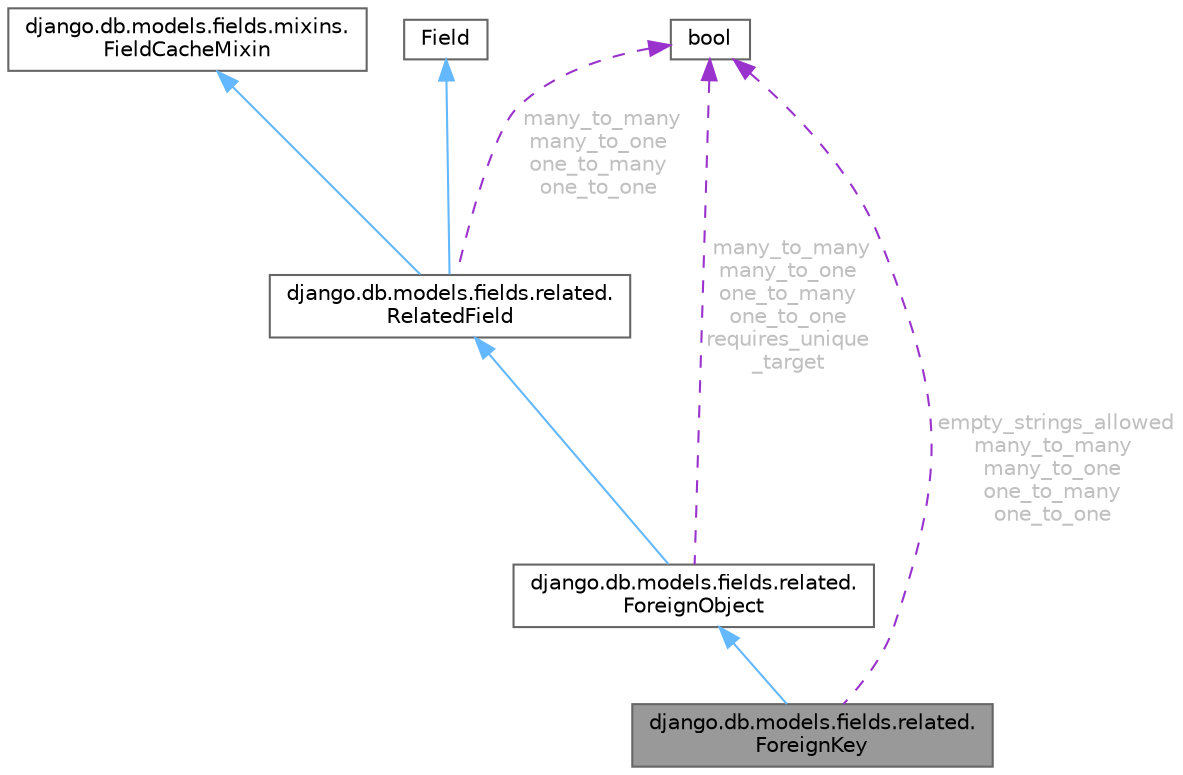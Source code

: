 digraph "django.db.models.fields.related.ForeignKey"
{
 // LATEX_PDF_SIZE
  bgcolor="transparent";
  edge [fontname=Helvetica,fontsize=10,labelfontname=Helvetica,labelfontsize=10];
  node [fontname=Helvetica,fontsize=10,shape=box,height=0.2,width=0.4];
  Node1 [id="Node000001",label="django.db.models.fields.related.\lForeignKey",height=0.2,width=0.4,color="gray40", fillcolor="grey60", style="filled", fontcolor="black",tooltip=" "];
  Node2 -> Node1 [id="edge8_Node000001_Node000002",dir="back",color="steelblue1",style="solid",tooltip=" "];
  Node2 [id="Node000002",label="django.db.models.fields.related.\lForeignObject",height=0.2,width=0.4,color="gray40", fillcolor="white", style="filled",URL="$classdjango_1_1db_1_1models_1_1fields_1_1related_1_1ForeignObject.html",tooltip=" "];
  Node3 -> Node2 [id="edge9_Node000002_Node000003",dir="back",color="steelblue1",style="solid",tooltip=" "];
  Node3 [id="Node000003",label="django.db.models.fields.related.\lRelatedField",height=0.2,width=0.4,color="gray40", fillcolor="white", style="filled",URL="$classdjango_1_1db_1_1models_1_1fields_1_1related_1_1RelatedField.html",tooltip=" "];
  Node4 -> Node3 [id="edge10_Node000003_Node000004",dir="back",color="steelblue1",style="solid",tooltip=" "];
  Node4 [id="Node000004",label="django.db.models.fields.mixins.\lFieldCacheMixin",height=0.2,width=0.4,color="gray40", fillcolor="white", style="filled",URL="$classdjango_1_1db_1_1models_1_1fields_1_1mixins_1_1FieldCacheMixin.html",tooltip=" "];
  Node5 -> Node3 [id="edge11_Node000003_Node000005",dir="back",color="steelblue1",style="solid",tooltip=" "];
  Node5 [id="Node000005",label="Field",height=0.2,width=0.4,color="gray40", fillcolor="white", style="filled",tooltip=" "];
  Node6 -> Node3 [id="edge12_Node000003_Node000006",dir="back",color="darkorchid3",style="dashed",tooltip=" ",label=" many_to_many\nmany_to_one\none_to_many\none_to_one",fontcolor="grey" ];
  Node6 [id="Node000006",label="bool",height=0.2,width=0.4,color="gray40", fillcolor="white", style="filled",tooltip=" "];
  Node6 -> Node2 [id="edge13_Node000002_Node000006",dir="back",color="darkorchid3",style="dashed",tooltip=" ",label=" many_to_many\nmany_to_one\none_to_many\none_to_one\nrequires_unique\l_target",fontcolor="grey" ];
  Node6 -> Node1 [id="edge14_Node000001_Node000006",dir="back",color="darkorchid3",style="dashed",tooltip=" ",label=" empty_strings_allowed\nmany_to_many\nmany_to_one\none_to_many\none_to_one",fontcolor="grey" ];
}
